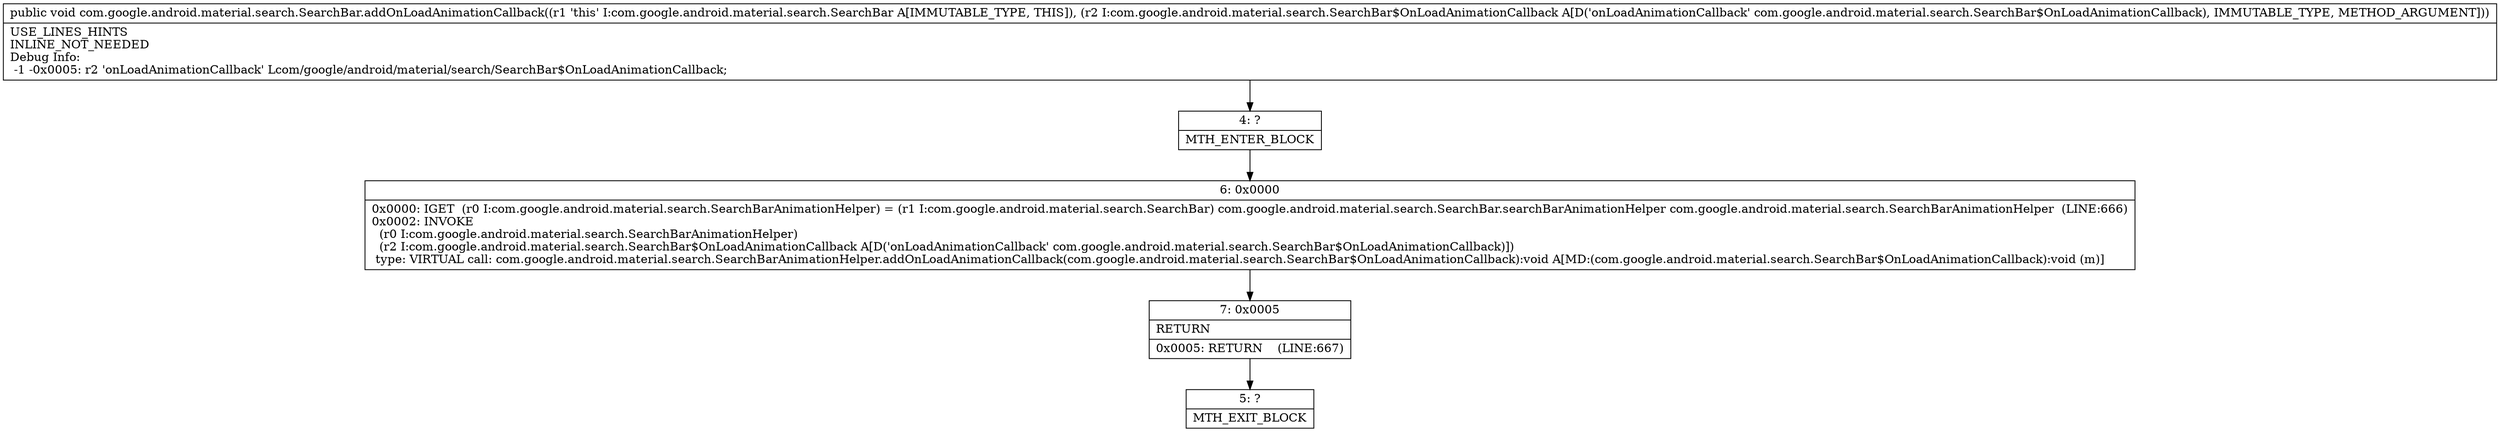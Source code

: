 digraph "CFG forcom.google.android.material.search.SearchBar.addOnLoadAnimationCallback(Lcom\/google\/android\/material\/search\/SearchBar$OnLoadAnimationCallback;)V" {
Node_4 [shape=record,label="{4\:\ ?|MTH_ENTER_BLOCK\l}"];
Node_6 [shape=record,label="{6\:\ 0x0000|0x0000: IGET  (r0 I:com.google.android.material.search.SearchBarAnimationHelper) = (r1 I:com.google.android.material.search.SearchBar) com.google.android.material.search.SearchBar.searchBarAnimationHelper com.google.android.material.search.SearchBarAnimationHelper  (LINE:666)\l0x0002: INVOKE  \l  (r0 I:com.google.android.material.search.SearchBarAnimationHelper)\l  (r2 I:com.google.android.material.search.SearchBar$OnLoadAnimationCallback A[D('onLoadAnimationCallback' com.google.android.material.search.SearchBar$OnLoadAnimationCallback)])\l type: VIRTUAL call: com.google.android.material.search.SearchBarAnimationHelper.addOnLoadAnimationCallback(com.google.android.material.search.SearchBar$OnLoadAnimationCallback):void A[MD:(com.google.android.material.search.SearchBar$OnLoadAnimationCallback):void (m)]\l}"];
Node_7 [shape=record,label="{7\:\ 0x0005|RETURN\l|0x0005: RETURN    (LINE:667)\l}"];
Node_5 [shape=record,label="{5\:\ ?|MTH_EXIT_BLOCK\l}"];
MethodNode[shape=record,label="{public void com.google.android.material.search.SearchBar.addOnLoadAnimationCallback((r1 'this' I:com.google.android.material.search.SearchBar A[IMMUTABLE_TYPE, THIS]), (r2 I:com.google.android.material.search.SearchBar$OnLoadAnimationCallback A[D('onLoadAnimationCallback' com.google.android.material.search.SearchBar$OnLoadAnimationCallback), IMMUTABLE_TYPE, METHOD_ARGUMENT]))  | USE_LINES_HINTS\lINLINE_NOT_NEEDED\lDebug Info:\l  \-1 \-0x0005: r2 'onLoadAnimationCallback' Lcom\/google\/android\/material\/search\/SearchBar$OnLoadAnimationCallback;\l}"];
MethodNode -> Node_4;Node_4 -> Node_6;
Node_6 -> Node_7;
Node_7 -> Node_5;
}

